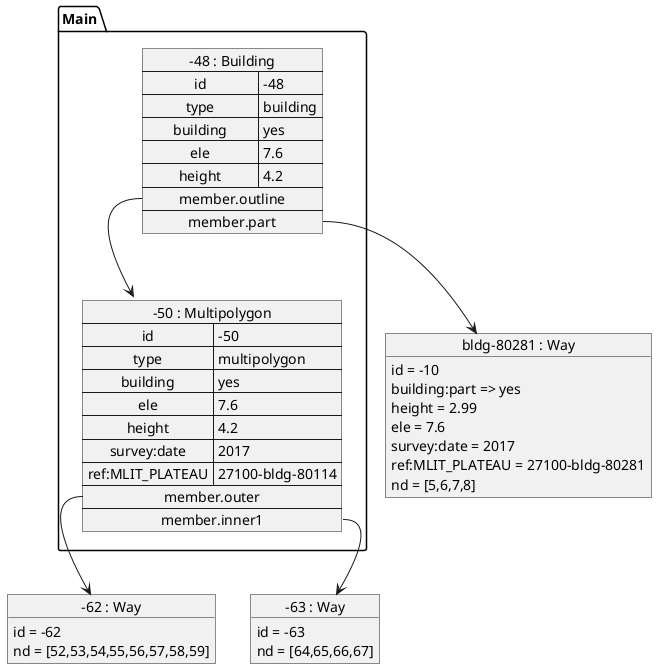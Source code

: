 @startuml
object "-62 : Way" as Way_62 {
  id = -62
  nd = [52,53,54,55,56,57,58,59]
}
object "-63 : Way" as Way_63 {
  id = -63
  nd = [64,65,66,67]
}
object "bldg-80281 : Way" as Way_10 {
  id = -10
  building:part => yes
  height = 2.99
  ele = 7.6
  survey:date = 2017
  ref:MLIT_PLATEAU = 27100-bldg-80281
  nd = [5,6,7,8]
}

package Main {
  map "-50 : Multipolygon" as Relation_50 {
    id => -50
    type => multipolygon
    building => yes
    ele => 7.6
    height => 4.2
    survey:date => 2017
    ref:MLIT_PLATEAU => 27100-bldg-80114
    member.outer *--> Way_62
    member.inner1 *--> Way_63
  }
  map "-48 : Building" as Relation_48 {
    id => -48
    type => building
    building => yes
    ele => 7.6
    height => 4.2
    member.outline *--> Relation_50
    member.part *--> Way_10
  }
}
@enduml
